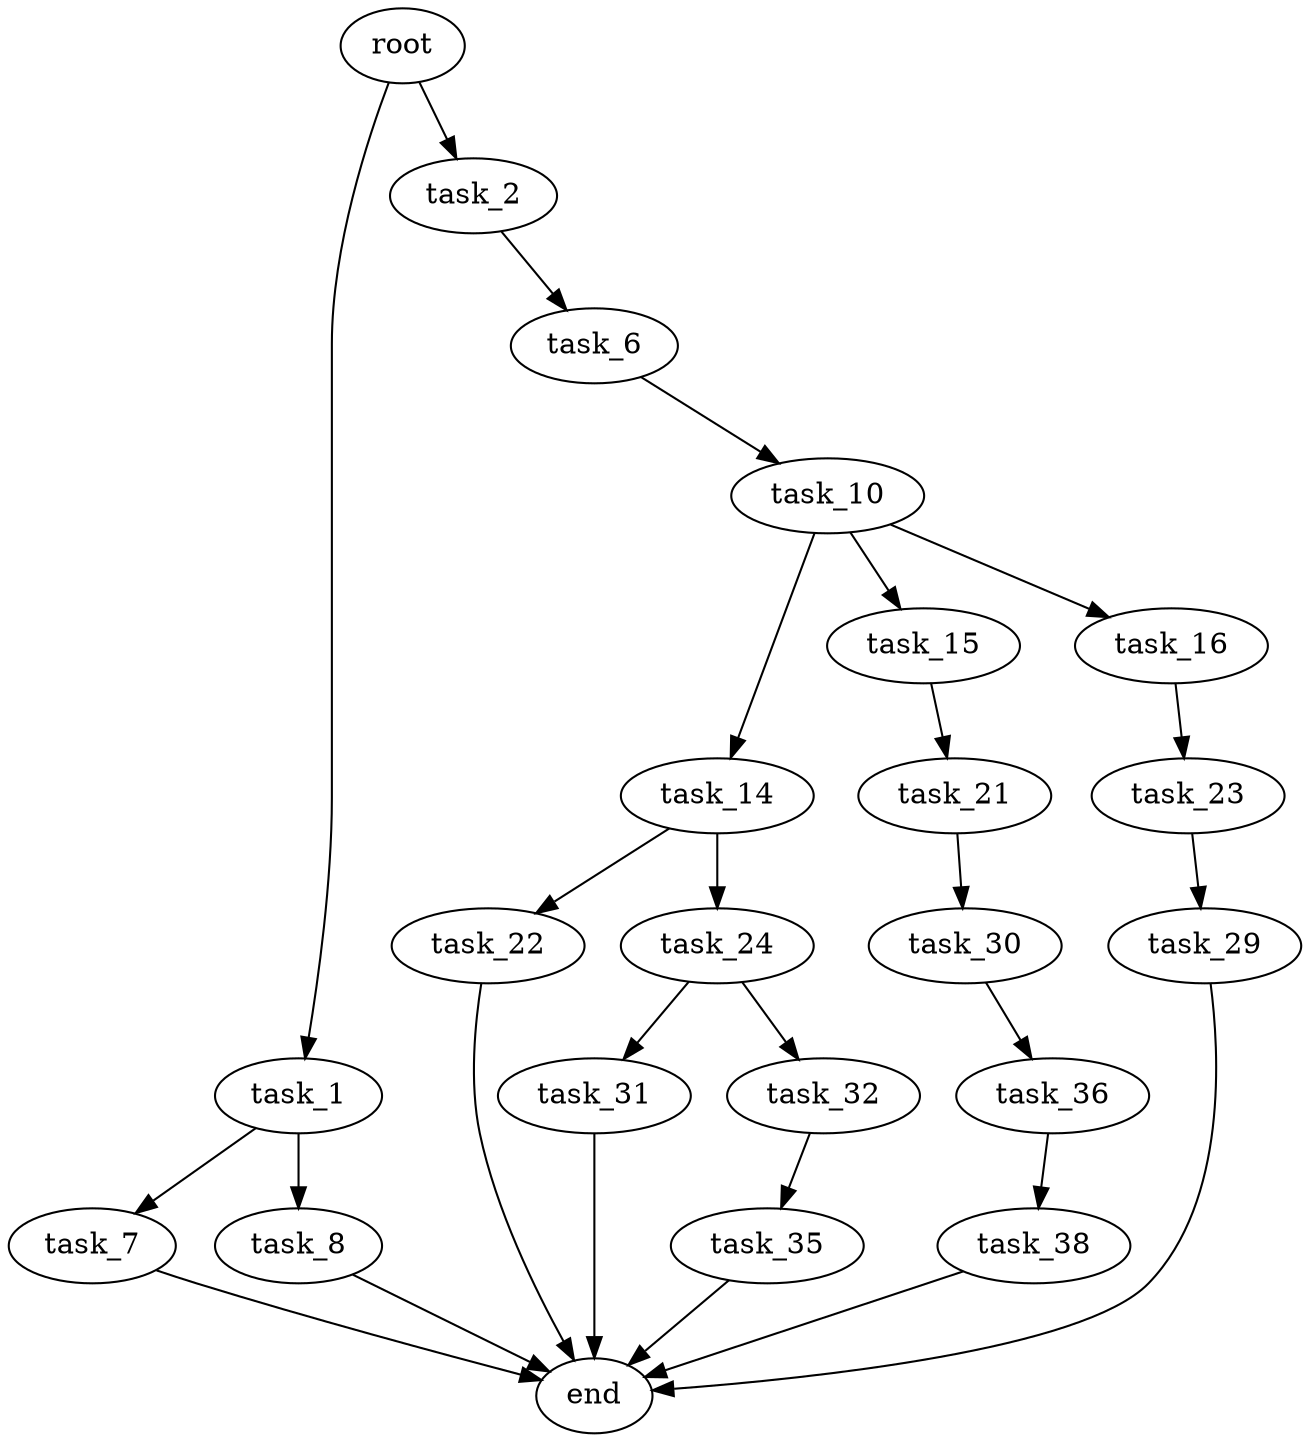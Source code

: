 digraph G {
  root [size="0.000000"];
  task_1 [size="12055769568.000000"];
  task_2 [size="6116145083.000000"];
  task_6 [size="5105718011.000000"];
  task_7 [size="231928233984.000000"];
  task_8 [size="28991029248.000000"];
  task_10 [size="72861960784.000000"];
  task_14 [size="6531836555.000000"];
  task_15 [size="38582435753.000000"];
  task_16 [size="68719476736.000000"];
  task_21 [size="41290790178.000000"];
  task_22 [size="1073741824000.000000"];
  task_23 [size="14016246149.000000"];
  task_24 [size="2683574888.000000"];
  task_29 [size="68719476736.000000"];
  task_30 [size="1105383357.000000"];
  task_31 [size="26675715652.000000"];
  task_32 [size="105429738791.000000"];
  task_35 [size="29963892658.000000"];
  task_36 [size="6839704139.000000"];
  task_38 [size="8589934592.000000"];
  end [size="0.000000"];

  root -> task_1 [size="1.000000"];
  root -> task_2 [size="1.000000"];
  task_1 -> task_7 [size="301989888.000000"];
  task_1 -> task_8 [size="301989888.000000"];
  task_2 -> task_6 [size="536870912.000000"];
  task_6 -> task_10 [size="301989888.000000"];
  task_7 -> end [size="1.000000"];
  task_8 -> end [size="1.000000"];
  task_10 -> task_14 [size="134217728.000000"];
  task_10 -> task_15 [size="134217728.000000"];
  task_10 -> task_16 [size="134217728.000000"];
  task_14 -> task_22 [size="33554432.000000"];
  task_14 -> task_24 [size="33554432.000000"];
  task_15 -> task_21 [size="679477248.000000"];
  task_16 -> task_23 [size="134217728.000000"];
  task_21 -> task_30 [size="838860800.000000"];
  task_22 -> end [size="1.000000"];
  task_23 -> task_29 [size="301989888.000000"];
  task_24 -> task_31 [size="301989888.000000"];
  task_24 -> task_32 [size="301989888.000000"];
  task_29 -> end [size="1.000000"];
  task_30 -> task_36 [size="33554432.000000"];
  task_31 -> end [size="1.000000"];
  task_32 -> task_35 [size="411041792.000000"];
  task_35 -> end [size="1.000000"];
  task_36 -> task_38 [size="209715200.000000"];
  task_38 -> end [size="1.000000"];
}
